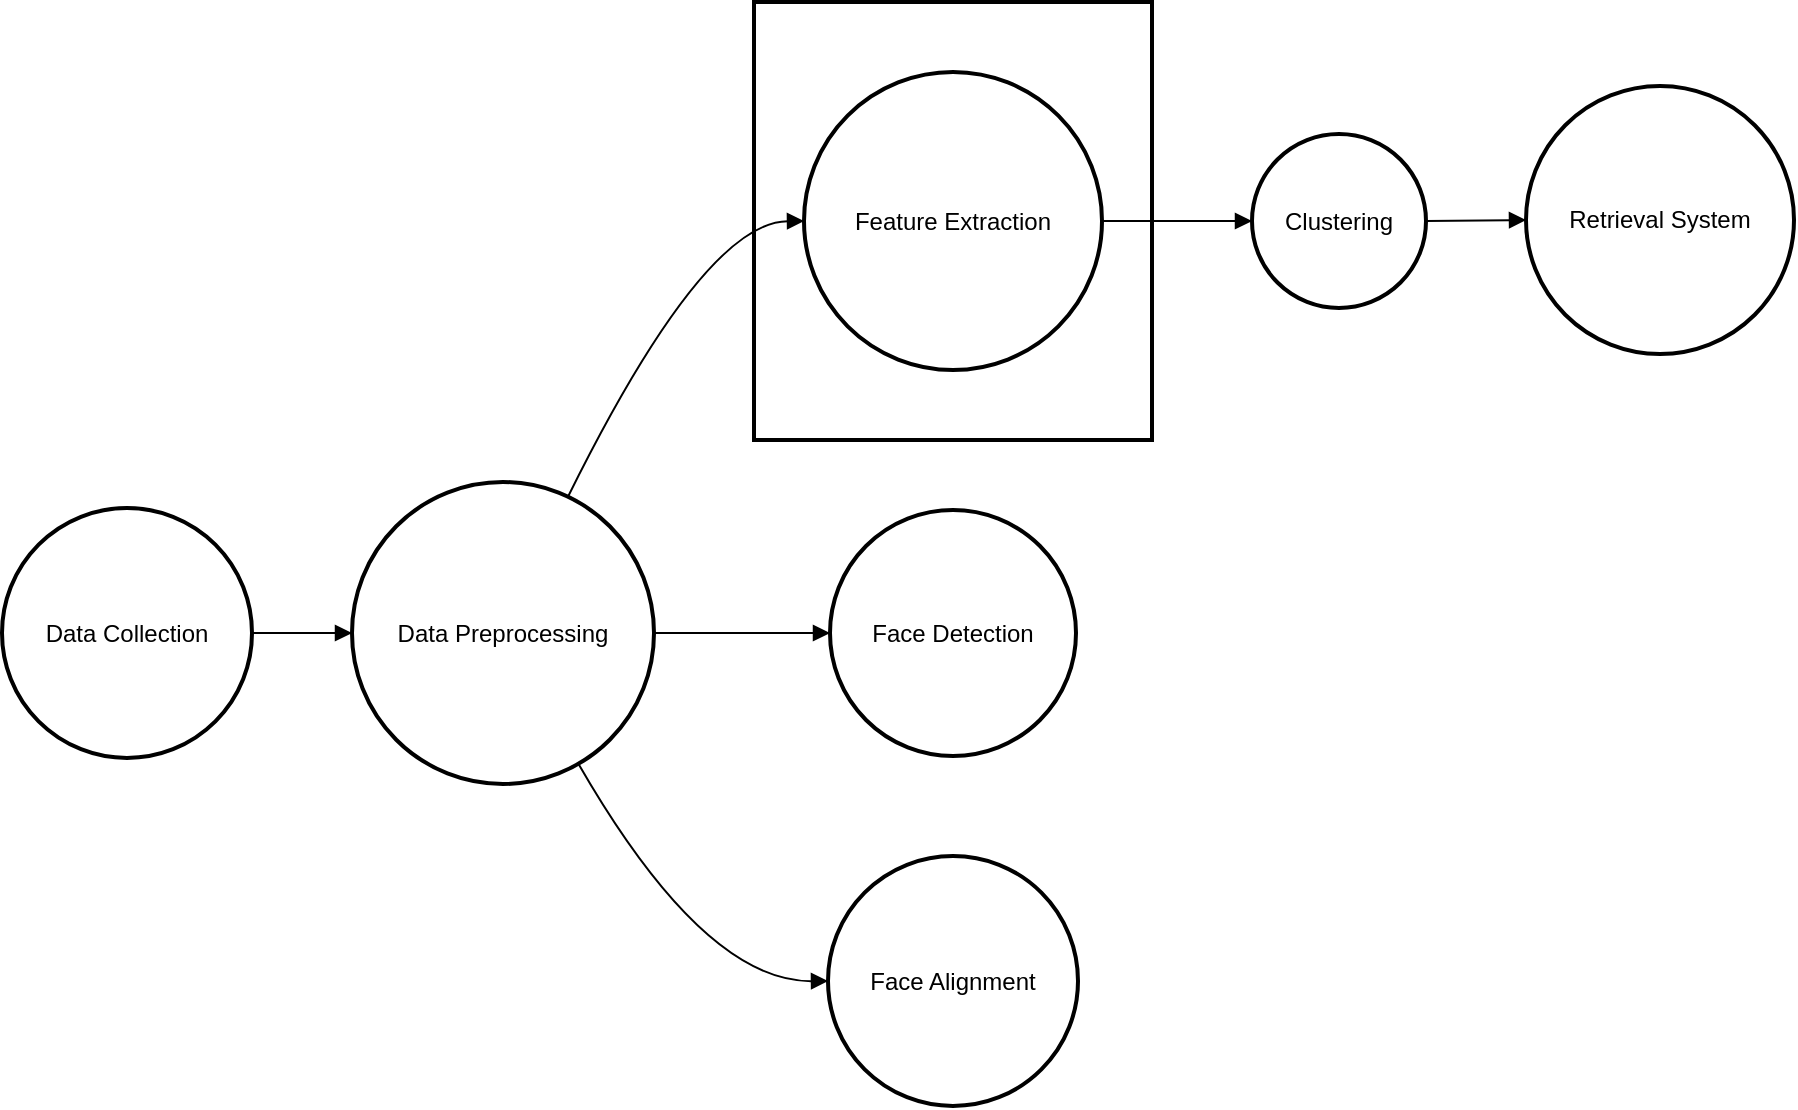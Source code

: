 <mxfile version="26.1.1">
  <diagram name="Page-1" id="QZfX4XE80e9QbdxEfUma">
    <mxGraphModel>
      <root>
        <mxCell id="0" />
        <mxCell id="1" parent="0" />
        <mxCell id="2" value="ArcFace_Model" style="whiteSpace=wrap;strokeWidth=2;" vertex="1" parent="1">
          <mxGeometry x="384" y="8" width="199" height="219" as="geometry" />
        </mxCell>
        <mxCell id="3" value="Data Collection" style="ellipse;aspect=fixed;strokeWidth=2;whiteSpace=wrap;" vertex="1" parent="1">
          <mxGeometry x="8" y="261" width="125" height="125" as="geometry" />
        </mxCell>
        <mxCell id="4" value="Data Preprocessing" style="ellipse;aspect=fixed;strokeWidth=2;whiteSpace=wrap;" vertex="1" parent="1">
          <mxGeometry x="183" y="248" width="151" height="151" as="geometry" />
        </mxCell>
        <mxCell id="5" value="Feature Extraction" style="ellipse;aspect=fixed;strokeWidth=2;whiteSpace=wrap;" vertex="1" parent="1">
          <mxGeometry x="409" y="43" width="149" height="149" as="geometry" />
        </mxCell>
        <mxCell id="6" value="Clustering" style="ellipse;aspect=fixed;strokeWidth=2;whiteSpace=wrap;" vertex="1" parent="1">
          <mxGeometry x="633" y="74" width="87" height="87" as="geometry" />
        </mxCell>
        <mxCell id="7" value="Retrieval System" style="ellipse;aspect=fixed;strokeWidth=2;whiteSpace=wrap;" vertex="1" parent="1">
          <mxGeometry x="770" y="50" width="134" height="134" as="geometry" />
        </mxCell>
        <mxCell id="8" value="Face Detection" style="ellipse;aspect=fixed;strokeWidth=2;whiteSpace=wrap;" vertex="1" parent="1">
          <mxGeometry x="422" y="262" width="123" height="123" as="geometry" />
        </mxCell>
        <mxCell id="9" value="Face Alignment" style="ellipse;aspect=fixed;strokeWidth=2;whiteSpace=wrap;" vertex="1" parent="1">
          <mxGeometry x="421" y="435" width="125" height="125" as="geometry" />
        </mxCell>
        <mxCell id="10" value="" style="curved=1;startArrow=none;endArrow=block;exitX=1;exitY=0.5;entryX=0;entryY=0.5;" edge="1" parent="1" source="3" target="4">
          <mxGeometry relative="1" as="geometry">
            <Array as="points" />
          </mxGeometry>
        </mxCell>
        <mxCell id="11" value="" style="curved=1;startArrow=none;endArrow=block;exitX=0.74;exitY=0;entryX=0;entryY=0.5;" edge="1" parent="1" source="4" target="5">
          <mxGeometry relative="1" as="geometry">
            <Array as="points">
              <mxPoint x="359" y="118" />
            </Array>
          </mxGeometry>
        </mxCell>
        <mxCell id="12" value="" style="curved=1;startArrow=none;endArrow=block;exitX=1;exitY=0.5;entryX=0;entryY=0.5;" edge="1" parent="1" source="5" target="6">
          <mxGeometry relative="1" as="geometry">
            <Array as="points" />
          </mxGeometry>
        </mxCell>
        <mxCell id="13" value="" style="curved=1;startArrow=none;endArrow=block;exitX=1;exitY=0.5;entryX=0;entryY=0.5;" edge="1" parent="1" source="6" target="7">
          <mxGeometry relative="1" as="geometry">
            <Array as="points" />
          </mxGeometry>
        </mxCell>
        <mxCell id="14" value="" style="curved=1;startArrow=none;endArrow=block;exitX=1;exitY=0.5;entryX=0;entryY=0.5;" edge="1" parent="1" source="4" target="8">
          <mxGeometry relative="1" as="geometry">
            <Array as="points" />
          </mxGeometry>
        </mxCell>
        <mxCell id="15" value="" style="curved=1;startArrow=none;endArrow=block;exitX=0.79;exitY=1;entryX=0;entryY=0.5;" edge="1" parent="1" source="4" target="9">
          <mxGeometry relative="1" as="geometry">
            <Array as="points">
              <mxPoint x="359" y="498" />
            </Array>
          </mxGeometry>
        </mxCell>
      </root>
    </mxGraphModel>
  </diagram>
</mxfile>
